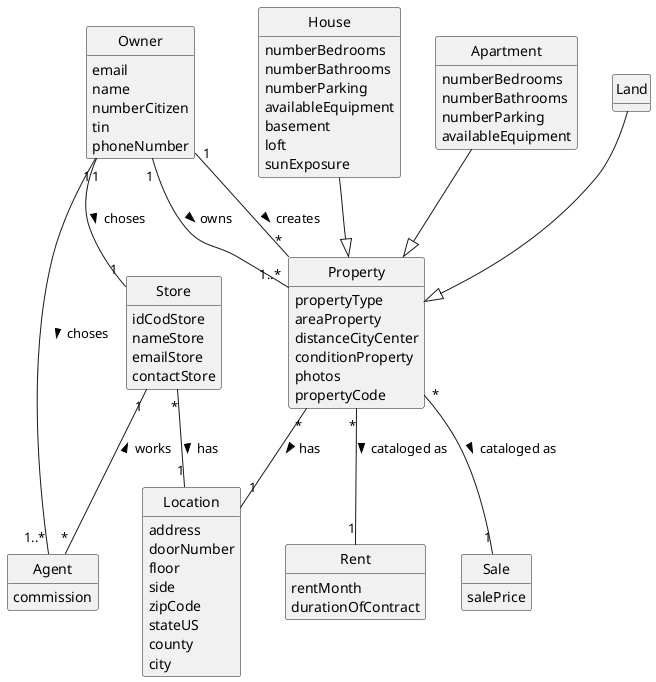 @startuml
skinparam monochrome true
skinparam packageStyle rectangle
skinparam shadowing false

'left to right direction

skinparam classAttributeIconSize 0

hide circle
hide methods

'title Domain Model

'class Platform {
'  -description
'}

class Owner {
    email
    name
    numberCitizen
    tin
    phoneNumber
}

class Property {
    propertyType
    areaProperty
    distanceCityCenter
    conditionProperty
    photos
    propertyCode
}

class House{
    numberBedrooms
    numberBathrooms
    numberParking
    availableEquipment
    basement
    loft
    sunExposure
}

class Apartment{
    numberBedrooms
    numberBathrooms
    numberParking
    availableEquipment
}

class Land{

}
class Rent {
    rentMonth
    durationOfContract
}
class Sale {
    salePrice
}

class Location {
    address
    doorNumber
    floor
    side
    zipCode
    stateUS
    county
    city
}

class Agent {
    commission
}

class Store{
    idCodStore
    nameStore
    emailStore
    contactStore
}

Owner "1" -- "1..*" Property: owns >
House --|> Property
Apartment --|> Property
Land --|>  Property
Store "1" -- "*" Agent: works <

Owner "1" -- "1..*" Agent: choses >
Owner "1" -- "1" Store: choses >
Owner "1" -- "*" Property : creates >

Property "*" -- "1" Rent: cataloged as >
Property "*" -- "1" Sale: cataloged as >
Property "*" -- "1" Location: has >
Store "*" -- "1" Location: has >

@enduml